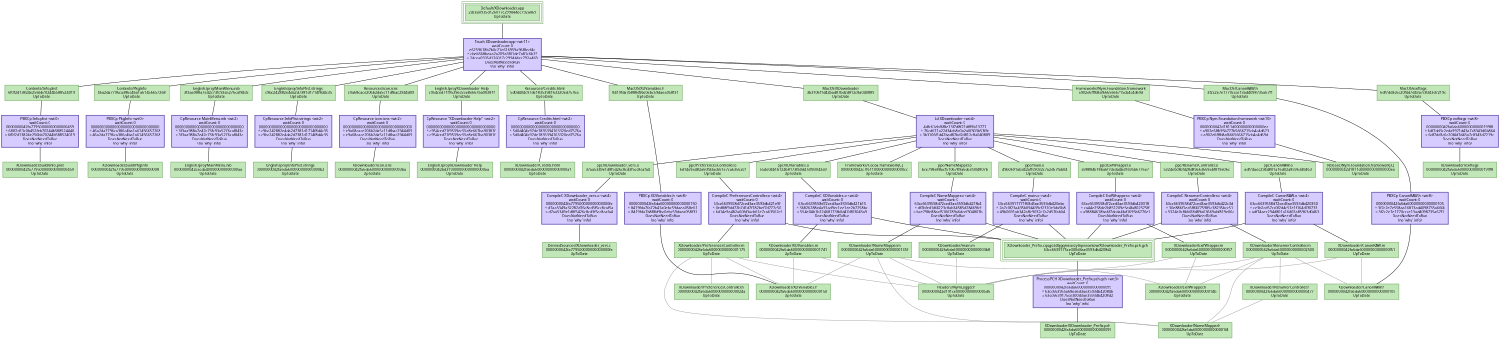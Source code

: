digraph XDownloader {
   size = "10.000000,8.500000";
   concentrate = false;

   node [ shape = box, style = filled, color = "0.3 0.5 0.6", fillcolor = "0.3 0.2 0.9", fontname = "Monaco", fontsize = "9" ];
   n00001 [ label = "Default/XDownloader.app\n2dcea0935d126017c299444ec792a469\nUpToDate", peripheries = 3 ];
   n00002 [ label = "Contents/Info.plist\n6f0f2d13824e256bb70244b588524019\nUpToDate" ];
   n00003 [ label = "XDownloader.build/Info.plist\n0000000042fa77950000000000000459\nUpToDate" ];
   n00004 [ label = "Contents/PkgInfo\n46a2da7796ca386c4ba1a61456657268\nUpToDate" ];
   n00005 [ label = "XDownloader.build/PkgInfo\n0000000042fa77950000000000000008\nUpToDate" ];
   n00006 [ label = "English.lproj/MainMenu.nib\n3f3aa988a7e42c73fc93a5276caf843c\nUpToDate" ];
   n00007 [ label = "English.lproj/MainMenu.nib\n0000000042cecda400000000000000aa\nUpToDate" ];
   n00008 [ label = "English.lproj/InfoPlist.strings\nc9bc242882e4da2d7381d1714f8d4c35\nUpToDate" ];
   n00009 [ label = "English.lproj/InfoPlist.strings\n0000000042fa6da600000000000000b2\nUpToDate" ];
   n00010 [ label = "Resources/icon.icns\ne9a68cace206b2da5c11dfbac2944d09\nUpToDate" ];
   n00011 [ label = "XDownloader/icon.icns\n0000000042fa6da600000000000093ba\nUpToDate" ];
   n00012 [ label = "English.lproj/XDownloader Help\nc954ced71f9539ec55e8e667ba90381f\nUpToDate" ];
   n00013 [ label = "English.lproj/XDownloader Help\n0000000042bd319000000000000000aa\nUpToDate" ];
   n00014 [ label = "Resources/Credits.html\n5d0d404c97de1835394163320ed7576a\nUpToDate" ];
   n00015 [ label = "XDownloader/Credits.html\n0000000042fa6da600000000000000a1\nUpToDate" ];
   n00016 [ label = "ppc/main.o\n49b0691ab342affc9032c7a2d57fab04\nUpToDate" ];
   n00017 [ label = "XDownloader/XDownloader_Prefix.pch\n0000000042fa6da60000000000000099\nUpToDate" ];
   n00018 [ label = "XDownloader_Prefix-cqugozdbjgqnieavzytnpexoekow/XDownloader_Prefix.pch.gch\n63cc6639175ce300d3ae3593db4208d2\nUpToDate", peripheries = 3 ];
   n00019 [ label = "XDownloader/main.m\n0000000042fa6da600000000000003b8\nUpToDate" ];
   n00020 [ label = "ppc/RenamerController.o\n5324e0c8bfd28d89a63669abf819e06c\nUpToDate" ];
   n00021 [ label = "XDownloader/RenamerController.m\n0000000042fa6da60000000000002500\nUpToDate" ];
   n00022 [ label = "ppc/NameMapper.o\nbce798e88acf5106789a6dcef304807b\nUpToDate" ];
   n00023 [ label = "XDownloader/NameMapper.m\n0000000042fa6da6000000000000135f\nUpToDate" ];
   n00024 [ label = "ppc/ExifWrapper.o\na98884618ba6f7dcda4bd1695b6776e7\nUpToDate" ];
   n00025 [ label = "XDownloader/ExifWrapper.m\n0000000042fa6da60000000000000f57\nUpToDate" ];
   n00026 [ label = "ppc/PreferencesController.o\n6d14e9a482a60fd3acb61e7ca63562cf\nUpToDate" ];
   n00027 [ label = "XDownloader/PreferencesController.m\n0000000042fa6da60000000000001175\nUpToDate" ];
   n00028 [ label = "ppc/XDVariables.o\n554e04b1b12468173fb0d47df03043a9\nUpToDate" ];
   n00029 [ label = "XDownloader/XDVariables.m\n0000000042fa6da60000000000001741\nUpToDate" ];
   n00030 [ label = "ppc/CanonRAW.o\nadf74aec294d801a16d02a85963d0463\nUpToDate" ];
   n00031 [ label = "XDownloader/CanonRAW.m\n0000000042fa6da60000000000000f51\nUpToDate" ];
   n00032 [ label = "ppc/XDownloader_vers.o\nd7aa5349e1d8f5426c8cd3f5cc8cafa4\nUpToDate" ];
   n00033 [ label = "DerivedSources/XDownloader_vers.c\n0000000042fa779500000000000000fe\nUpToDate" ];
   n00034 [ label = "MacOS/XDownloader\n3b3106f1d42bad87bd2d812c8a040889\nUpToDate" ];
   n00035 [ label = "Frameworks/Cocoa.framework[C]\n0000000042c7f61100000000000000cc\nUpToDate" ];
   n00036 [ label = "Release/Nym.Foundation.framework[C]\n0000000042d1811d00000000000000ee\nUpToDate" ];
   n00037 [ label = "MacOS/exiftags\n6df7dd3c6c20f4d7d43a7c8343d7219c\nUpToDate" ];
   n00038 [ label = "XDownloader/exiftags\n0000000042fa6da600000000000199f8\nUpToDate" ];
   n00039 [ label = "MacOS/XDVariables.h\n8419fda7b888d9bc0ebc59daea058f31\nUpToDate" ];
   n00040 [ label = "XDownloader/XDVariables.h\n0000000042fa6da60000000000000150\nUpToDate" ];
   n00041 [ label = "MacOS/CanonRAW.h\n3f2c2e7e1770ccce13ad4098735a67f1\nUpToDate" ];
   n00042 [ label = "XDownloader/CanonRAW.h\n0000000042fa6da60000000000000105\nUpToDate" ];
   n00043 [ label = "Frameworks/Nym.Foundation.framework\na902e6fffb8af6665666715cb4c4d69d\nUpToDate" ];
   n00044 [ label = "Headers/NymLogger.h\n0000000042d191ce00000000000005d6\nUpToDate" ];
   n00045 [ label = "XDownloader/RenamerController.h\n0000000042fa6da60000000000000477\nUpToDate" ];
   n00046 [ label = "XDownloader/NameMapper.h\n0000000042fa6da600000000000001f4\nUpToDate" ];
   n00047 [ label = "XDownloader/ExifWrapper.h\n0000000042fa6da6000000000000014b\nUpToDate" ];
   n00048 [ label = "XDownloader/PreferencesController.h\n0000000042fa6da6000000000000024a\nUpToDate" ];

   node [ shape = box, style = "filled,bold", color = "0.7 0.5 0.7", fillcolor = "0.7 0.2 1.0", fontname = "Monaco", fontsize = "9" ];
   c00001 [ label = "PBXCp Info.plist <wt:0>\nwaitCount: 0\n0000000042fa77950000000000000459\n^ 6f0f2d13c0b452feb70244b588524440\n= 6f0f2d13824e256bb70244b588524019\nDoesNotNeedToRun\n(no 'why' info)" ];
   c00002 [ label = "PBXCp PkgInfo <wt:0>\nwaitCount: 0\n00000000000000000000000000000000\n^ 46a2da7796ca386c4ba1a61456657268\n= 46a2da7796ca386c4ba1a61456657268\nDoesNotNeedToRun\n(no 'why' info)" ];
   c00003 [ label = "CpResource MainMenu.nib <wt:2>\nwaitCount: 0\n00000000000000000000000000000000\n^ 3f3aa988a7e42c73fc93a5276caf843c\n= 3f3aa988a7e42c73fc93a5276caf843c\nDoesNotNeedToRun\n(no 'why' info)" ];
   c00004 [ label = "CpResource InfoPlist.strings <wt:2>\nwaitCount: 0\n00000000000000000000000000000000\n^ c9bc242882e4da2d7381d1714f8d4c35\n= c9bc242882e4da2d7381d1714f8d4c35\nDoesNotNeedToRun\n(no 'why' info)" ];
   c00005 [ label = "CpResource icon.icns <wt:2>\nwaitCount: 0\n00000000000000000000000000000000\n^ e9a68cace206b2da5c11dfbac2944d09\n= e9a68cace206b2da5c11dfbac2944d09\nDoesNotNeedToRun\n(no 'why' info)" ];
   c00006 [ label = "CpResource \"XDownloader Help\" <wt:2>\nwaitCount: 0\n00000000000000000000000000000000\n^ c954ced71f9539ec55e8e667ba90381f\n= c954ced71f9539ec55e8e667ba90381f\nDoesNotNeedToRun\n(no 'why' info)" ];
   c00007 [ label = "CpResource Credits.html <wt:2>\nwaitCount: 0\n00000000000000000000000000000000\n^ 5d0d404c97de1835394163320ed7576a\n= 5d0d404c97de1835394163320ed7576a\nDoesNotNeedToRun\n(no 'why' info)" ];
   c00008 [ label = "CompileC main.o <wt:4>\nwaitCount: 0\n63cc663917771f68d3ae3593db420ebc\n^ 2a7c0f23a435b094439cf2310e3da5b8\n= 49b0691ab342affc9032c7a2d57fab04\nDoesNotNeedToRun\n(no 'why' info)" ];
   c00009 [ label = "ProcessPCH XDownloader_Prefix.pch.gch <wt:3>\nwaitCount: 0\n0000000042fa6da60000000000000099\n^ 63cc663955a68ea6d3ae3593db42084b\n= 63cc6639175ce300d3ae3593db4208d2\nDoesNotNeedToRun\n(no 'why' info)" ];
   c00010 [ label = "CompileC RenamerController.o <wt:4>\nwaitCount: 0\n63cc6639558d72ced3ae3593db422c3d\n^ 30e886f1ea5fff4775985c38235bcc51\n= 5324e0c8bfd28d89a63669abf819e06c\nDoesNotNeedToRun\n(no 'why' info)" ];
   c00011 [ label = "CompileC NameMapper.o <wt:4>\nwaitCount: 0\n63cc6639558d72ced3ae3593db421fb4\n^ df2bfed1df4223c8ab34585d28469fcf\n= bce798e88acf5106789a6dcef304807b\nDoesNotNeedToRun\n(no 'why' info)" ];
   c00012 [ label = "CompileC ExifWrapper.o <wt:4>\nwaitCount: 0\n63cc6639558d72ced3ae3593db420318\n^ ca44e258de2b851209e5e4fa802575ff\n= a98884618ba6f7dcda4bd1695b6776e7\nDoesNotNeedToRun\n(no 'why' info)" ];
   c00013 [ label = "CompileC PreferencesController.o <wt:4>\nwaitCount: 0\n63cc6639558d72ced3ae3593db421e9f\n^ 0ed88f9dd72b7d1d7f182bef7d777c50\n= 6d14e9a482a60fd3acb61e7ca63562cf\nDoesNotNeedToRun\n(no 'why' info)" ];
   c00014 [ label = "CompileC XDVariables.o <wt:4>\nwaitCount: 0\n63cc6639558d72ced3ae3593db421b15\n^ 36826288e4a91ad9ec1ee1ee2b7258bc\n= 554e04b1b12468173fb0d47df03043a9\nDoesNotNeedToRun\n(no 'why' info)" ];
   c00015 [ label = "CompileC CanonRAW.o <wt:4>\nwaitCount: 0\n63cc6639558d72ced3ae3593db420350\n^ ce3b2cd57cc0f2d4c57e1f164d7f0733\n= adf74aec294d801a16d02a85963d0463\nDoesNotNeedToRun\n(no 'why' info)" ];
   c00016 [ label = "CompileC XDownloader_vers.o <wt:4>\nwaitCount: 0\n0000000042fa779500000000000000fe\n^ d7aa5349a32282d76c8cd3f5cc8caf5a\n= d7aa5349e1d8f5426c8cd3f5cc8cafa4\nDoesNotNeedToRun\n(no 'why' info)" ];
   c00017 [ label = "Ld XDownloader <wt:4>\nwaitCount: 0\n4dfc61ebf6f8e13f7d8f21df89b13777\n^ 76cd671a22d34cb8c0a2a0f303b53ffe\n= 3b3106f1d42bad87bd2d812c8a040889\nDoesNotNeedToRun\n(no 'why' info)" ];
   c00018 [ label = "PBXCp exiftags <wt:8>\nwaitCount: 0\n0000000042fa6da600000000000199f8\n^ 6df7dd3c2eda9971d43a7c8343d6b864\n= 6df7dd3c6c20f4d7d43a7c8343d7219c\nDoesNotNeedToRun\n(no 'why' info)" ];
   c00019 [ label = "PBXCp XDVariables.h <wt:8>\nwaitCount: 0\n0000000042fa6da60000000000000150\n^ 8419fda7fa72b41a0ebc59daea058e61\n= 8419fda7b888d9bc0ebc59daea058f31\nDoesNotNeedToRun\n(no 'why' info)" ];
   c00020 [ label = "PBXCp CanonRAW.h <wt:8>\nwaitCount: 0\n0000000042fa6da60000000000000105\n^ 3f2c2e7e558aa16813ad4098735a66f4\n= 3f2c2e7e1770ccce13ad4098735a67f1\nDoesNotNeedToRun\n(no 'why' info)" ];
   c00021 [ label = "PBXCp Nym.Foundation.framework <wt:10>\nwaitCount: 0\n0000000042d1811d00000000000000ee\n^ a902e6ffb95b777b5666715cb4c4d673\n= a902e6fffb8af6665666715cb4c4d69d\nDoesNotNeedToRun\n(no 'why' info)" ];
   c00022 [ label = "Touch XDownloader.app <wt:11>\nwaitCount: 0\ne6259618b7b0c21e616959a96f8ecf4c\n^ cbeb368beaa2a209a3f01de7a81c6b25\n= 2dcea0935d126017c299444ec792a469\nDoesNotNeedToRun\n(no 'why' info)" ];

   edge [ style = solid, color = black, arrowhead = none, arrowtail = normal ];
   n00001 -> { c00022 };
   n00002 -> { c00001 };
   n00004 -> { c00002 };
   n00006 -> { c00003 };
   n00008 -> { c00004 };
   n00010 -> { c00005 };
   n00012 -> { c00006 };
   n00014 -> { c00007 };
   n00016 -> { c00008 };
   n00018 -> { c00009 };
   n00020 -> { c00010 };
   n00022 -> { c00011 };
   n00024 -> { c00012 };
   n00026 -> { c00013 };
   n00028 -> { c00014 };
   n00030 -> { c00015 };
   n00032 -> { c00016 };
   n00034 -> { c00017 };
   n00037 -> { c00018 };
   n00039 -> { c00019 };
   n00041 -> { c00020 };
   n00043 -> { c00021 };
   c00001 -> { n00003 };
   c00002 -> { n00005 n00005 };
   c00003 -> { n00007 n00007 };
   c00004 -> { n00009 n00009 };
   c00005 -> { n00011 n00011 };
   c00006 -> { n00013 n00013 };
   c00007 -> { n00015 n00015 };
   c00008 -> { n00018 n00019 };
   c00009 -> { n00017 };
   c00010 -> { n00018 n00021 };
   c00011 -> { n00018 n00023 };
   c00012 -> { n00018 n00025 };
   c00013 -> { n00018 n00027 };
   c00014 -> { n00018 n00029 };
   c00015 -> { n00018 n00031 };
   c00016 -> { n00033 };
   c00017 -> { n00016 n00020 n00022 n00024 n00026 n00028 n00030 n00032 n00035 n00036 };
   c00018 -> { n00038 };
   c00019 -> { n00040 };
   c00020 -> { n00042 };
   c00021 -> { n00036 };
   c00022 -> { n00002 n00004 n00006 n00008 n00010 n00012 n00014 n00034 n00037 n00039 n00041 n00043 };

   edge [ style = solid, color = gray60, arrowhead = none, arrowtail = normal ];
   n00019 -> { n00044 };
   n00021 -> { n00045 n00046 n00047 n00042 n00044 };
   n00023 -> { n00046 n00047 n00040 n00044 };
   n00025 -> { n00047 n00044 };
   n00027 -> { n00048 n00046 n00040 n00044 };
   n00029 -> { n00040 n00044 };
   n00031 -> { n00042 n00044 };
   n00045 -> { n00046 };
}

